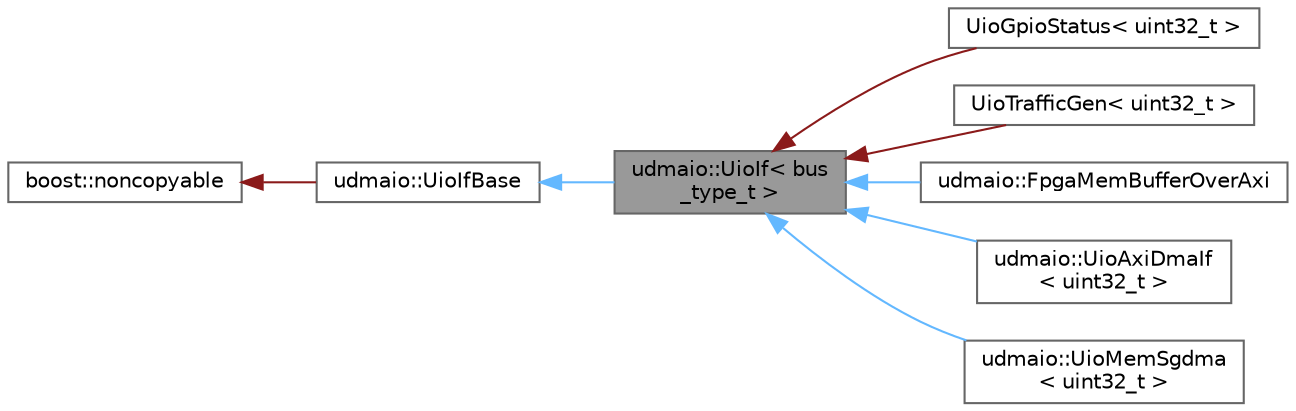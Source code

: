 digraph "udmaio::UioIf&lt; bus_type_t &gt;"
{
 // INTERACTIVE_SVG=YES
 // LATEX_PDF_SIZE
  bgcolor="transparent";
  edge [fontname=Helvetica,fontsize=10,labelfontname=Helvetica,labelfontsize=10];
  node [fontname=Helvetica,fontsize=10,shape=box,height=0.2,width=0.4];
  rankdir="LR";
  Node1 [label="udmaio::UioIf\< bus\l_type_t \>",height=0.2,width=0.4,color="gray40", fillcolor="grey60", style="filled", fontcolor="black",tooltip="UIO Interface implementing bus access."];
  Node2 -> Node1 [dir="back",color="steelblue1",style="solid"];
  Node2 [label="udmaio::UioIfBase",height=0.2,width=0.4,color="gray40", fillcolor="white", style="filled",URL="$classudmaio_1_1_uio_if_base.html",tooltip="Base class for UIO interfaces."];
  Node3 -> Node2 [dir="back",color="firebrick4",style="solid"];
  Node3 [label="boost::noncopyable",height=0.2,width=0.4,color="gray40", fillcolor="white", style="filled",tooltip=" "];
  Node1 -> Node4 [dir="back",color="firebrick4",style="solid"];
  Node4 [label="UioGpioStatus\< uint32_t \>",height=0.2,width=0.4,color="gray40", fillcolor="white", style="filled",URL="$class_uio_gpio_status.html",tooltip="Interface to GPIO status port of the demo application."];
  Node1 -> Node5 [dir="back",color="firebrick4",style="solid"];
  Node5 [label="UioTrafficGen\< uint32_t \>",height=0.2,width=0.4,color="gray40", fillcolor="white", style="filled",URL="$class_uio_traffic_gen.html",tooltip="Interface to LFSR core of the demo application."];
  Node1 -> Node6 [dir="back",color="steelblue1",style="solid"];
  Node6 [label="udmaio::FpgaMemBufferOverAxi",height=0.2,width=0.4,color="gray40", fillcolor="white", style="filled",URL="$classudmaio_1_1_fpga_mem_buffer_over_axi.html",tooltip="DMA data buffer accessed over AXI/UIO, described w/ explicit address & size."];
  Node1 -> Node7 [dir="back",color="steelblue1",style="solid"];
  Node7 [label="udmaio::UioAxiDmaIf\l\< uint32_t \>",height=0.2,width=0.4,color="gray40", fillcolor="white", style="filled",URL="$classudmaio_1_1_uio_axi_dma_if.html",tooltip="Interface to AXI DMA Core."];
  Node1 -> Node8 [dir="back",color="steelblue1",style="solid"];
  Node8 [label="udmaio::UioMemSgdma\l\< uint32_t \>",height=0.2,width=0.4,color="gray40", fillcolor="white", style="filled",URL="$classudmaio_1_1_uio_mem_sgdma.html",tooltip="Interface to AXI DMA scatter-gather buffers & descriptors Uses a UioIf to access DMA descriptor memor..."];
}
